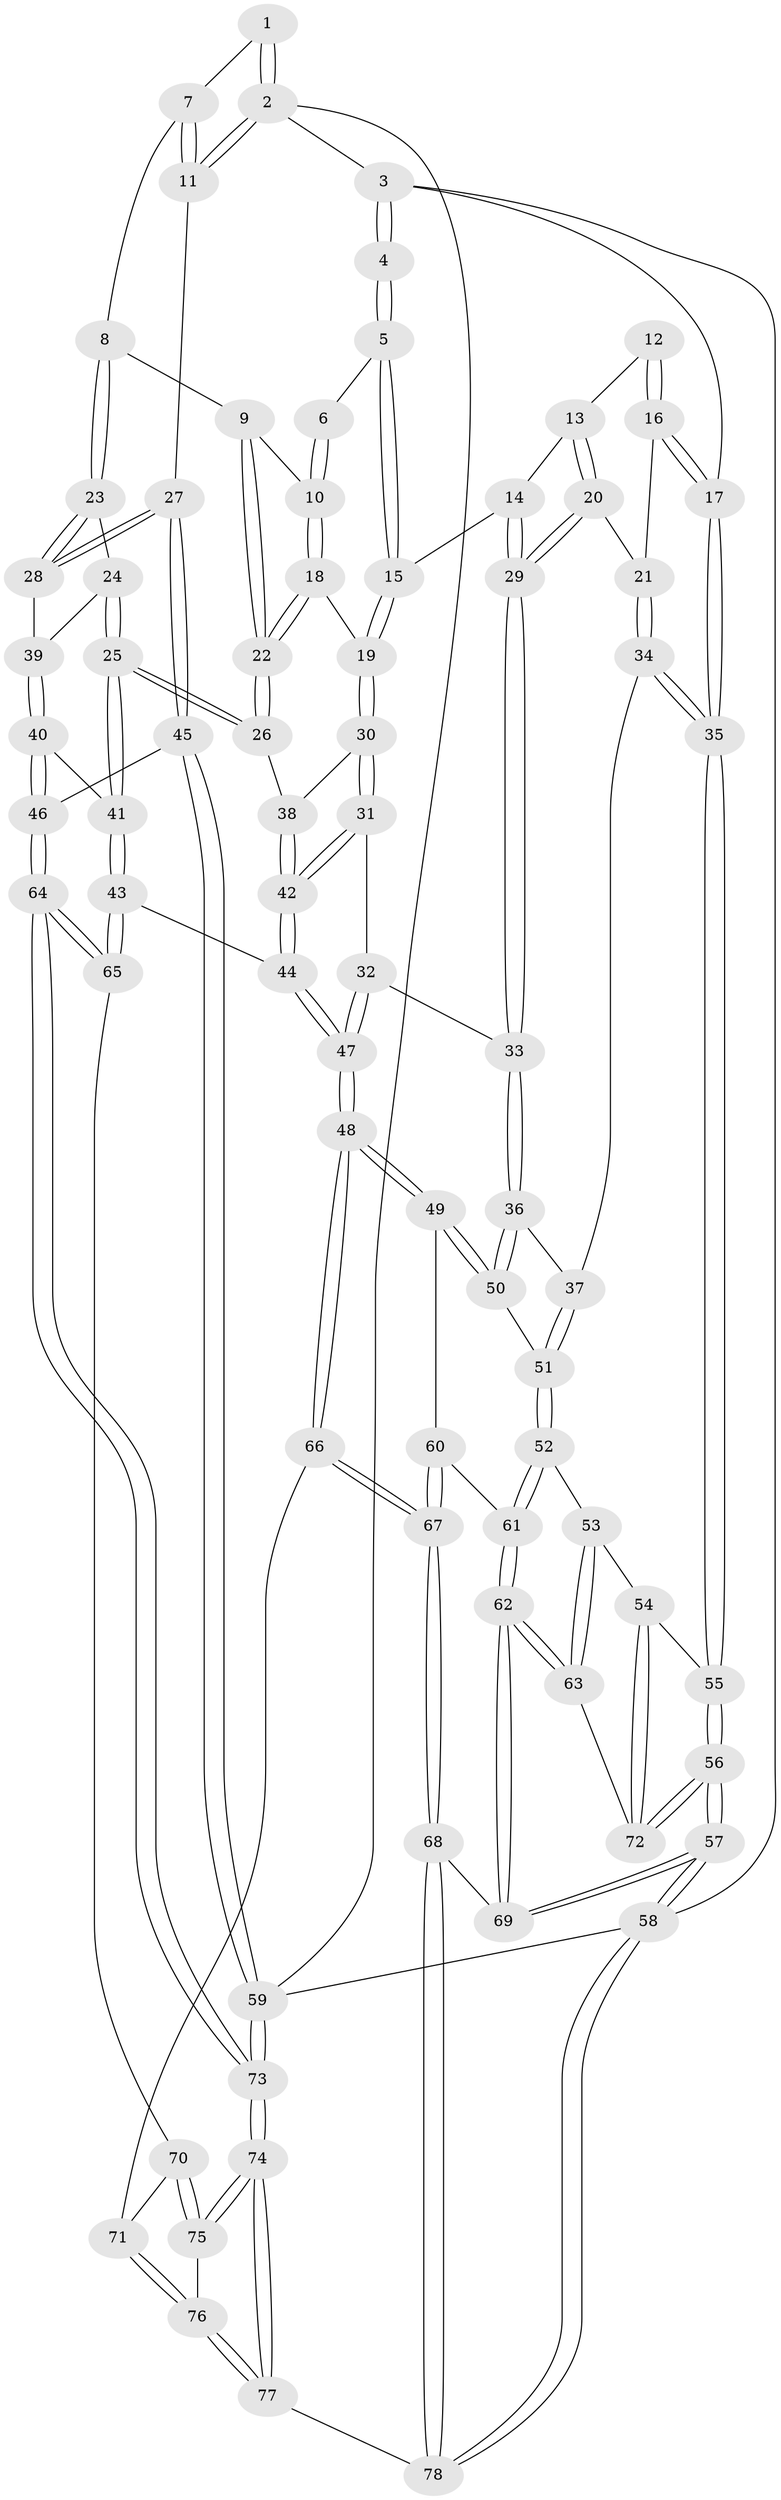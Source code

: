 // Generated by graph-tools (version 1.1) at 2025/00/03/09/25 05:00:11]
// undirected, 78 vertices, 192 edges
graph export_dot {
graph [start="1"]
  node [color=gray90,style=filled];
  1 [pos="+0.7276973893896066+0"];
  2 [pos="+1+0"];
  3 [pos="+0+0"];
  4 [pos="+0.1608435158166273+0"];
  5 [pos="+0.4763892357861596+0"];
  6 [pos="+0.6594899988538667+0"];
  7 [pos="+0.8314113199212857+0.10288901083695456"];
  8 [pos="+0.8281345999855119+0.23932062142716076"];
  9 [pos="+0.7730587166240811+0.24085426841984403"];
  10 [pos="+0.6835239133859464+0.17028785751884304"];
  11 [pos="+1+0.30305086074545456"];
  12 [pos="+0.16448998661703007+0"];
  13 [pos="+0.18361542648622764+0.07041800067833887"];
  14 [pos="+0.33187194380941176+0.2665051326606793"];
  15 [pos="+0.460021961431071+0.16430959799189127"];
  16 [pos="+0.05870808298347137+0.2308539916065474"];
  17 [pos="+0+0"];
  18 [pos="+0.6216928089752949+0.31371455159203104"];
  19 [pos="+0.5216261915056689+0.2702154474061547"];
  20 [pos="+0.16149697803208407+0.2840037960731286"];
  21 [pos="+0.08996178157989568+0.31222344158156556"];
  22 [pos="+0.6510813802332023+0.35333659297022063"];
  23 [pos="+0.8712673621289214+0.29036956355546006"];
  24 [pos="+0.741330081359749+0.39218998916722286"];
  25 [pos="+0.6976747369288313+0.4185979817494861"];
  26 [pos="+0.6614763666957258+0.3824074944072577"];
  27 [pos="+1+0.32744474631604664"];
  28 [pos="+1+0.3337336501712604"];
  29 [pos="+0.28784515692946694+0.3470289798172654"];
  30 [pos="+0.4373855302701893+0.3982303558940709"];
  31 [pos="+0.41087225791112636+0.4108192537956179"];
  32 [pos="+0.35594973738243013+0.4302305242976723"];
  33 [pos="+0.30978521825412664+0.4125082614140486"];
  34 [pos="+0+0.41916682040114733"];
  35 [pos="+0+0.4669769868089241"];
  36 [pos="+0.2610305556697464+0.45844148432208687"];
  37 [pos="+0.16511387724062052+0.4841522814955352"];
  38 [pos="+0.5417752950067577+0.43987673570735303"];
  39 [pos="+0.9144650561747734+0.4113714187699923"];
  40 [pos="+0.7496339267827936+0.5701257100297129"];
  41 [pos="+0.7395696688082076+0.5691201405138381"];
  42 [pos="+0.5277085226649595+0.5177643531499732"];
  43 [pos="+0.6775136134652326+0.6245753597765493"];
  44 [pos="+0.5279105356245564+0.6407028562396344"];
  45 [pos="+1+0.5495483554493443"];
  46 [pos="+0.9039043794858663+0.6348665730008363"];
  47 [pos="+0.4657318804493235+0.6683130164417941"];
  48 [pos="+0.4599667574256267+0.6758604988773645"];
  49 [pos="+0.3231500379676553+0.6587936570964715"];
  50 [pos="+0.2648074792463836+0.5876996523200113"];
  51 [pos="+0.154933604750486+0.6152086942403014"];
  52 [pos="+0.13903794699381966+0.6382935381084687"];
  53 [pos="+0.10101057194270499+0.6518674695847028"];
  54 [pos="+0+0.6065516177212403"];
  55 [pos="+0+0.5560423929727247"];
  56 [pos="+0+0.8161015759136939"];
  57 [pos="+0+0.9812582371353833"];
  58 [pos="+0+1"];
  59 [pos="+1+1"];
  60 [pos="+0.26551503075519395+0.6922615749508266"];
  61 [pos="+0.2308186771821348+0.7007605667730958"];
  62 [pos="+0.1591206006642988+0.8617889822646376"];
  63 [pos="+0.13748718727082915+0.8401194965177453"];
  64 [pos="+0.8922097125296099+0.8606228834889088"];
  65 [pos="+0.717497734740811+0.814074209179061"];
  66 [pos="+0.4504863035979134+0.7856768934682068"];
  67 [pos="+0.30265379643306983+0.9156261009820624"];
  68 [pos="+0.2480276028588131+0.9766194729876583"];
  69 [pos="+0.1804200297246219+0.9075410244218628"];
  70 [pos="+0.6824618875938572+0.850578363941866"];
  71 [pos="+0.561930918795392+0.8860665862304029"];
  72 [pos="+0.09598766235533099+0.8256034867475702"];
  73 [pos="+1+1"];
  74 [pos="+1+1"];
  75 [pos="+0.7139646954494829+0.9603110178803806"];
  76 [pos="+0.5594678714283139+0.9759384701984191"];
  77 [pos="+0.521362831543676+1"];
  78 [pos="+0.2646947950690199+1"];
  1 -- 2;
  1 -- 2;
  1 -- 7;
  2 -- 3;
  2 -- 11;
  2 -- 11;
  2 -- 59;
  3 -- 4;
  3 -- 4;
  3 -- 17;
  3 -- 58;
  4 -- 5;
  4 -- 5;
  5 -- 6;
  5 -- 15;
  5 -- 15;
  6 -- 10;
  6 -- 10;
  7 -- 8;
  7 -- 11;
  7 -- 11;
  8 -- 9;
  8 -- 23;
  8 -- 23;
  9 -- 10;
  9 -- 22;
  9 -- 22;
  10 -- 18;
  10 -- 18;
  11 -- 27;
  12 -- 13;
  12 -- 16;
  12 -- 16;
  13 -- 14;
  13 -- 20;
  13 -- 20;
  14 -- 15;
  14 -- 29;
  14 -- 29;
  15 -- 19;
  15 -- 19;
  16 -- 17;
  16 -- 17;
  16 -- 21;
  17 -- 35;
  17 -- 35;
  18 -- 19;
  18 -- 22;
  18 -- 22;
  19 -- 30;
  19 -- 30;
  20 -- 21;
  20 -- 29;
  20 -- 29;
  21 -- 34;
  21 -- 34;
  22 -- 26;
  22 -- 26;
  23 -- 24;
  23 -- 28;
  23 -- 28;
  24 -- 25;
  24 -- 25;
  24 -- 39;
  25 -- 26;
  25 -- 26;
  25 -- 41;
  25 -- 41;
  26 -- 38;
  27 -- 28;
  27 -- 28;
  27 -- 45;
  27 -- 45;
  28 -- 39;
  29 -- 33;
  29 -- 33;
  30 -- 31;
  30 -- 31;
  30 -- 38;
  31 -- 32;
  31 -- 42;
  31 -- 42;
  32 -- 33;
  32 -- 47;
  32 -- 47;
  33 -- 36;
  33 -- 36;
  34 -- 35;
  34 -- 35;
  34 -- 37;
  35 -- 55;
  35 -- 55;
  36 -- 37;
  36 -- 50;
  36 -- 50;
  37 -- 51;
  37 -- 51;
  38 -- 42;
  38 -- 42;
  39 -- 40;
  39 -- 40;
  40 -- 41;
  40 -- 46;
  40 -- 46;
  41 -- 43;
  41 -- 43;
  42 -- 44;
  42 -- 44;
  43 -- 44;
  43 -- 65;
  43 -- 65;
  44 -- 47;
  44 -- 47;
  45 -- 46;
  45 -- 59;
  45 -- 59;
  46 -- 64;
  46 -- 64;
  47 -- 48;
  47 -- 48;
  48 -- 49;
  48 -- 49;
  48 -- 66;
  48 -- 66;
  49 -- 50;
  49 -- 50;
  49 -- 60;
  50 -- 51;
  51 -- 52;
  51 -- 52;
  52 -- 53;
  52 -- 61;
  52 -- 61;
  53 -- 54;
  53 -- 63;
  53 -- 63;
  54 -- 55;
  54 -- 72;
  54 -- 72;
  55 -- 56;
  55 -- 56;
  56 -- 57;
  56 -- 57;
  56 -- 72;
  56 -- 72;
  57 -- 58;
  57 -- 58;
  57 -- 69;
  57 -- 69;
  58 -- 78;
  58 -- 78;
  58 -- 59;
  59 -- 73;
  59 -- 73;
  60 -- 61;
  60 -- 67;
  60 -- 67;
  61 -- 62;
  61 -- 62;
  62 -- 63;
  62 -- 63;
  62 -- 69;
  62 -- 69;
  63 -- 72;
  64 -- 65;
  64 -- 65;
  64 -- 73;
  64 -- 73;
  65 -- 70;
  66 -- 67;
  66 -- 67;
  66 -- 71;
  67 -- 68;
  67 -- 68;
  68 -- 69;
  68 -- 78;
  68 -- 78;
  70 -- 71;
  70 -- 75;
  70 -- 75;
  71 -- 76;
  71 -- 76;
  73 -- 74;
  73 -- 74;
  74 -- 75;
  74 -- 75;
  74 -- 77;
  74 -- 77;
  75 -- 76;
  76 -- 77;
  76 -- 77;
  77 -- 78;
}
